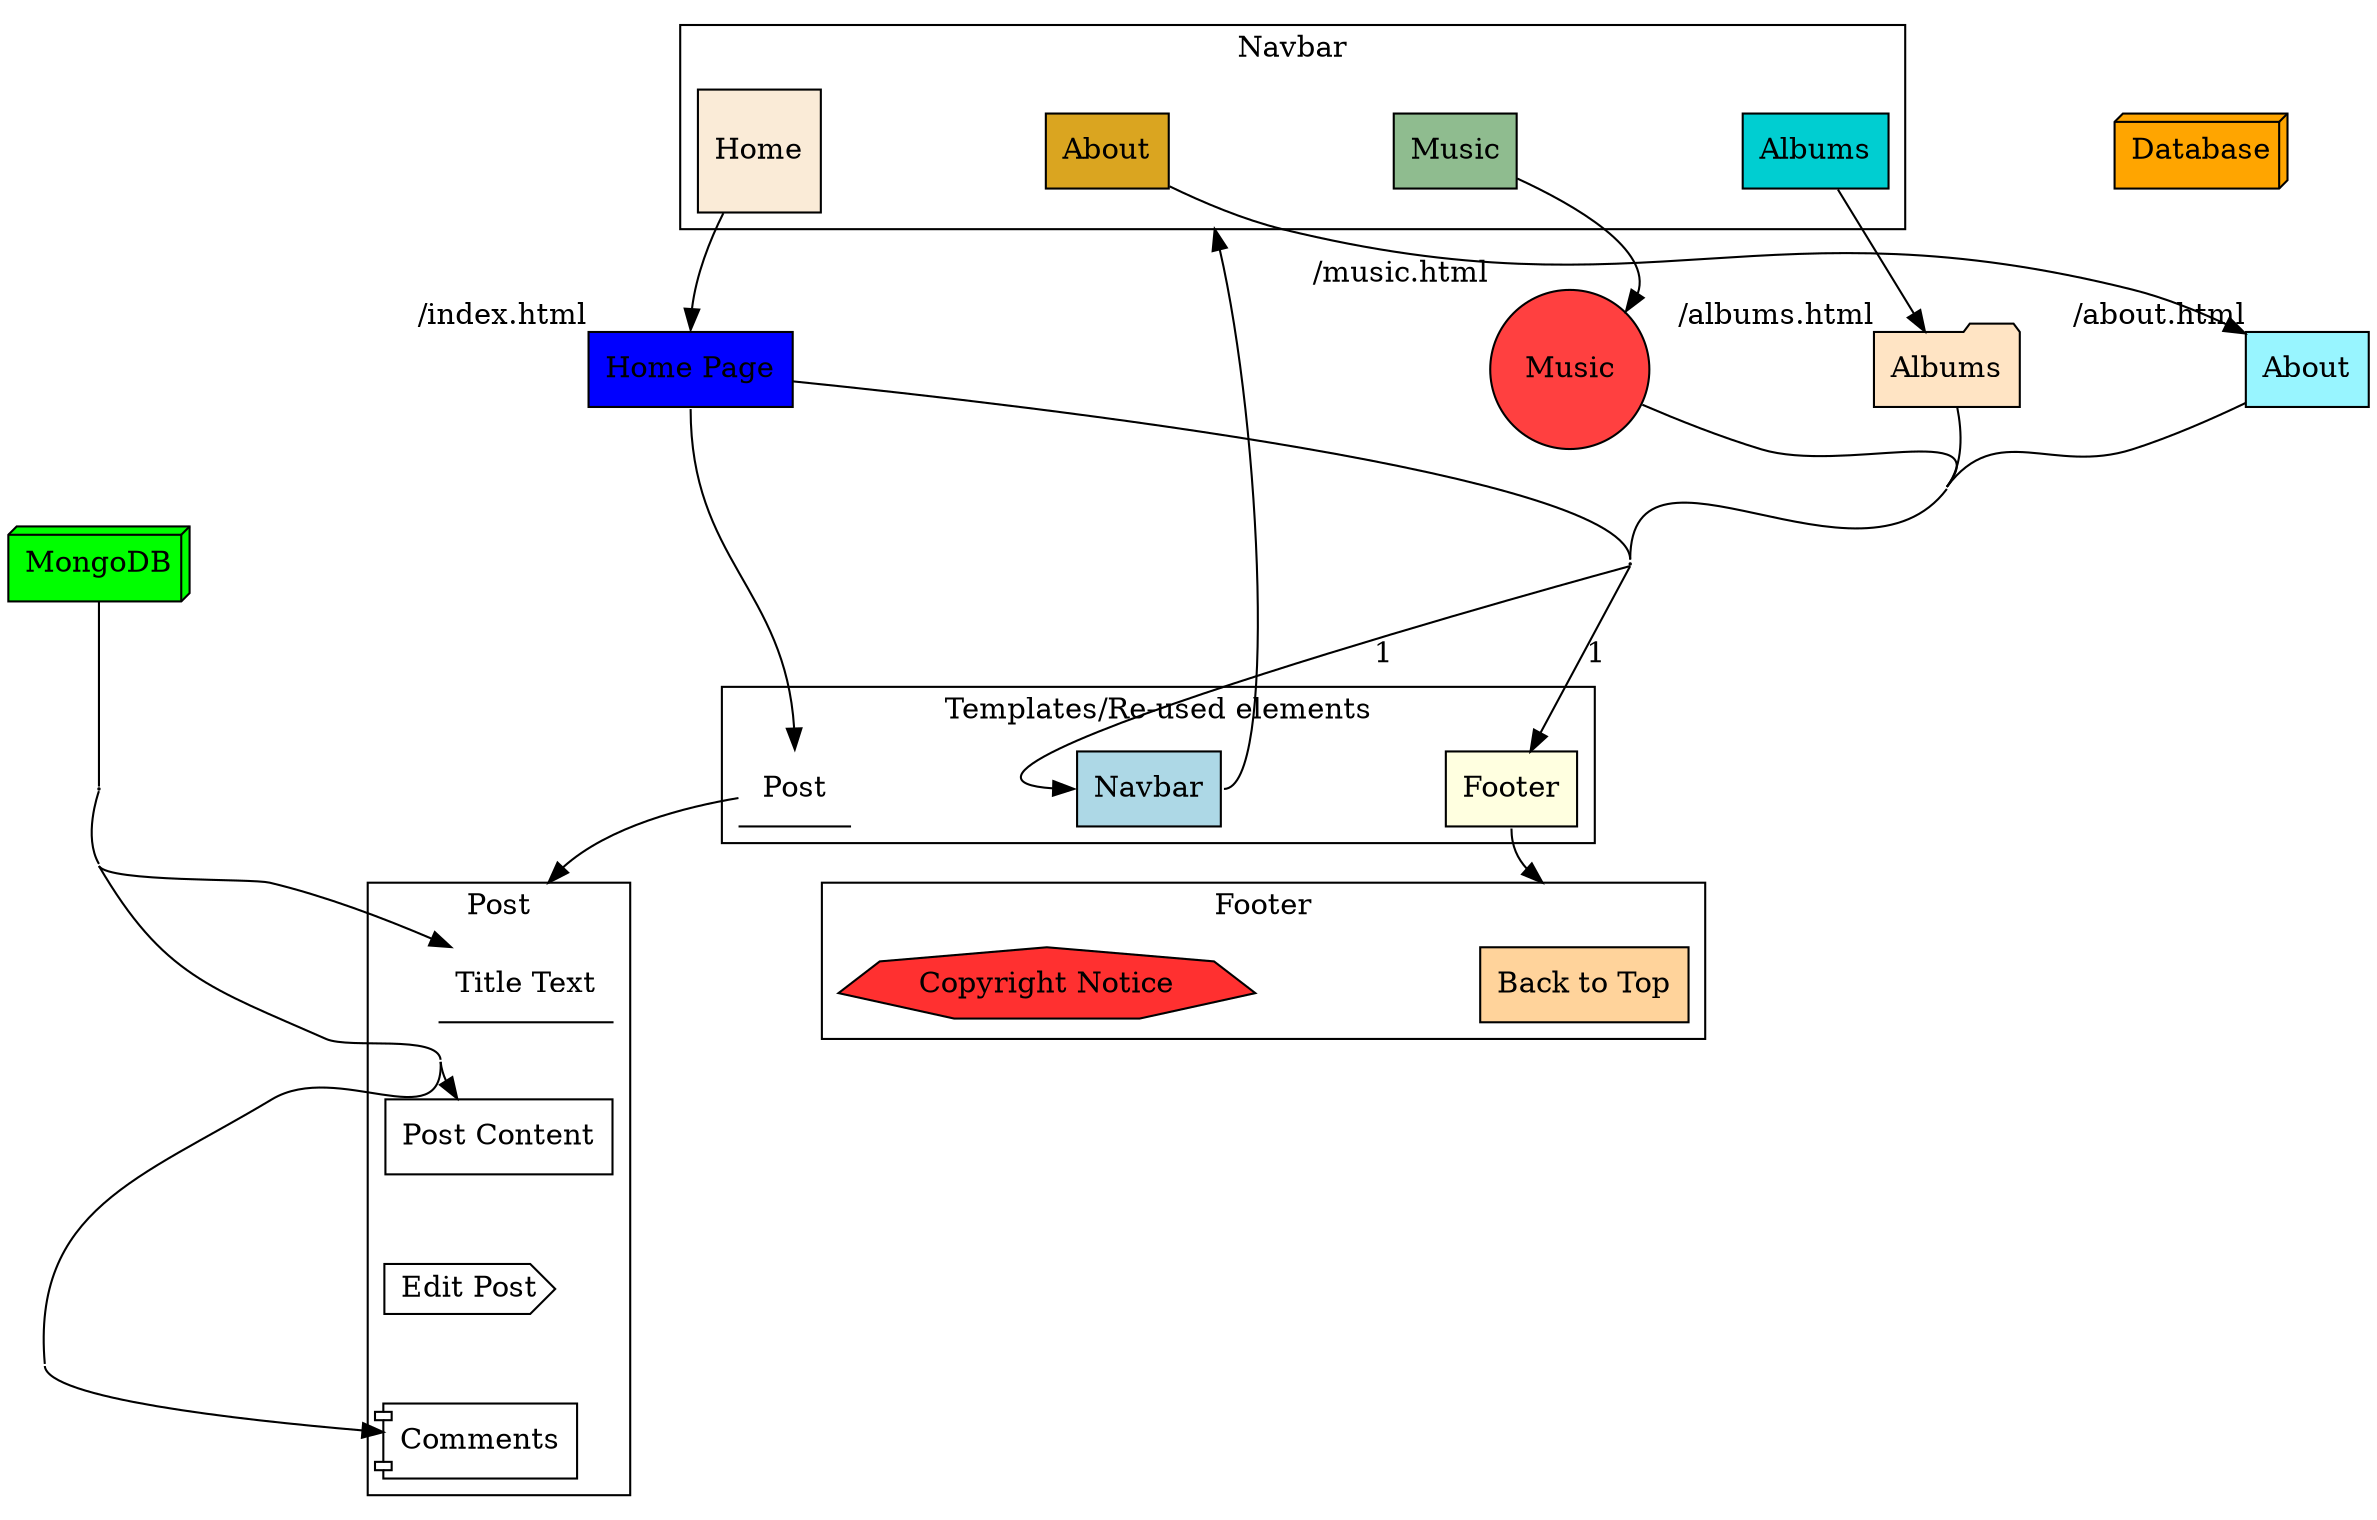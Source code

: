 digraph "D" {
  compound=true;
  nodesep=1.5;
  concentrate=true;
  splines=true;
  overlap=true;
  group=true;
  // Base elements
  home[shape=box,fillcolor=blue,style=filled,label="Home Page",xlabel="/index.html"];
  musicGallery[shape=circle,fillcolor=brown1,style=filled,label="Music",xlabel="/music.html"];
  albums[shape=folder,fillcolor=bisque,style=filled,label="Albums",xlabel="/albums.html"];
  about[shape=box,fillcolor=cadetblue1,style=filled,label="About",xlabel="/about.html"];
  // DB's
  sqldb[shape=box3d,style=filled,fillcolor=orange,label="Database"];
  mdb[shape=box3d,style=filled,fillcolor=green,label="MongoDB"];
  // Template elements
  subgraph cluster_PT {
      label="Templates/Re-used elements";
      pt_Footer[shape=rectangle,fillcolor=lightyellow,style=filled,label="Footer"];
      pt_Post[shape=underline,label="Post"];
      pt_Navbar[shape=rectangle,fillcolor=lightblue,style=filled,label="Navbar"];
  }
  // Navbar elements
  subgraph cluster_NB {
    label="Navbar";
    nb_About[shape=rectangle,fillcolor=goldenrod,style=filled,label="About"];
    nb_Albums[shape=rect,fillcolor=darkturquoise,style=filled,label="Albums"];
    nb_Music[shape=rect,fillcolor=darkseagreen,style=filled,label="Music"];
    nb_Home[shape=square,fillcolor=antiquewhite,style=filled,label="Home"];
  }

  // Footer elements
  subgraph cluster_FT {
    label="Footer";
    ft_ToTop[shape=rect,fillcolor=burlywood1,style=filled,label="Back to Top"];
    ft_Copyright[shape=septagon,fillcolor=firebrick1,style=filled,label="Copyright Notice"];
  }

  // Post elements
  subgraph cluster_PST {
    label="Post";
    pst_Title[shape=underline,label="Title Text"];
    pst_Content[shape=box,label="Post Content"];
    pst_Edit[shape=cds,label="Edit Post"];
    pst_Comments[shape=component,label="Comments"];
    // Order from top to bottom
    {
      pst_Title -> pst_Content -> pst_Edit -> pst_Comments [style=invisible,arrowhead=none,minlen=1.0];
    }
  }

  // Order
  home -> musicGallery -> albums -> about [style=invis,minlen=0.1]
  // Relations
  in1 [shape=point,width=0.01,height=0.01];
  mdb -> in1 [arrowhead=none,dir=none,group="dblinks"];
  in1 -> {pst_Content;pst_Title;pst_Comments} [group="dblinks"];

  pt_Navbar:e -> nb_About:e [lhead=cluster_NB];
  pt_Footer:s -> ft_ToTop:n [lhead=cluster_FT];
  pt_Post -> pst_Title:n [lhead=cluster_PST];

  nb_Home -> home:n;
  nb_Music -> musicGallery:ne;
  nb_Albums -> albums;
  nb_About -> about;

  intermediate_node [shape=point,width=0.01,height=0.01];
  {musicGallery;albums;about;home;} -> intermediate_node:n [dir=none, group="snake"];
  intermediate_node -> pt_Navbar:w [label="1"];
  intermediate_node -> pt_Footer [label="1"];
  home:s -> pt_Post:n;
}
